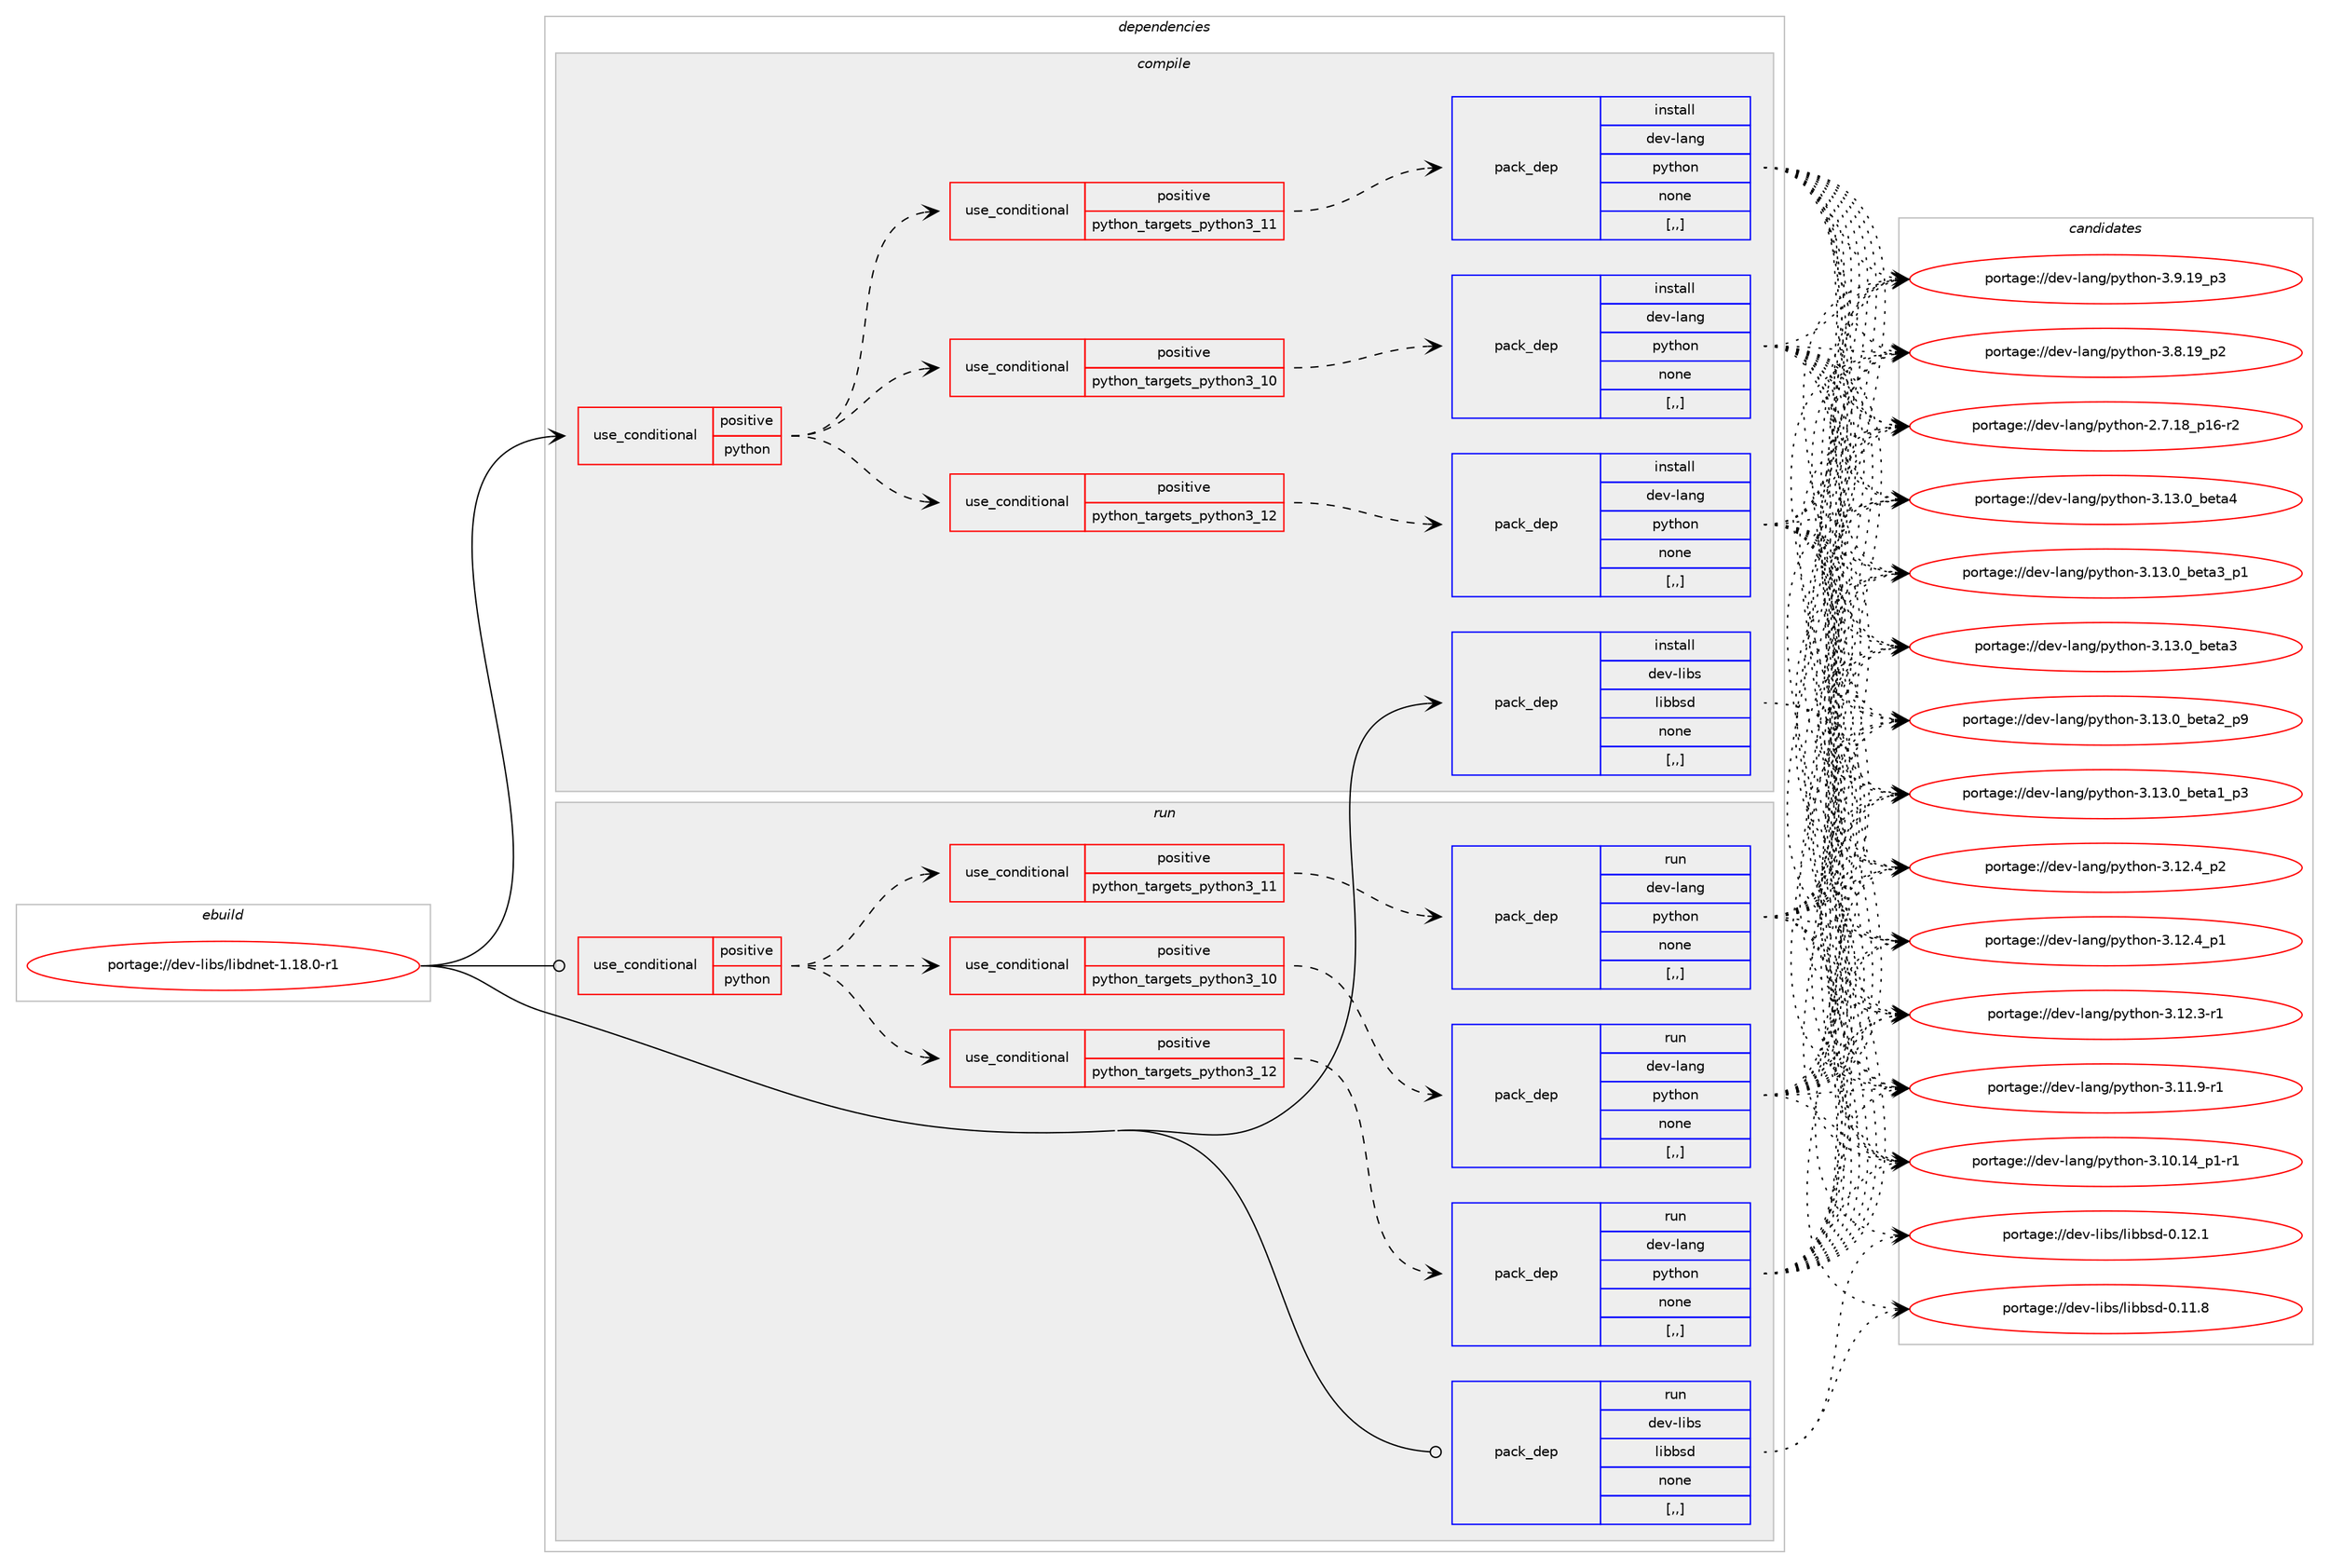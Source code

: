 digraph prolog {

# *************
# Graph options
# *************

newrank=true;
concentrate=true;
compound=true;
graph [rankdir=LR,fontname=Helvetica,fontsize=10,ranksep=1.5];#, ranksep=2.5, nodesep=0.2];
edge  [arrowhead=vee];
node  [fontname=Helvetica,fontsize=10];

# **********
# The ebuild
# **********

subgraph cluster_leftcol {
color=gray;
label=<<i>ebuild</i>>;
id [label="portage://dev-libs/libdnet-1.18.0-r1", color=red, width=4, href="../dev-libs/libdnet-1.18.0-r1.svg"];
}

# ****************
# The dependencies
# ****************

subgraph cluster_midcol {
color=gray;
label=<<i>dependencies</i>>;
subgraph cluster_compile {
fillcolor="#eeeeee";
style=filled;
label=<<i>compile</i>>;
subgraph cond26714 {
dependency109854 [label=<<TABLE BORDER="0" CELLBORDER="1" CELLSPACING="0" CELLPADDING="4"><TR><TD ROWSPAN="3" CELLPADDING="10">use_conditional</TD></TR><TR><TD>positive</TD></TR><TR><TD>python</TD></TR></TABLE>>, shape=none, color=red];
subgraph cond26715 {
dependency109855 [label=<<TABLE BORDER="0" CELLBORDER="1" CELLSPACING="0" CELLPADDING="4"><TR><TD ROWSPAN="3" CELLPADDING="10">use_conditional</TD></TR><TR><TD>positive</TD></TR><TR><TD>python_targets_python3_10</TD></TR></TABLE>>, shape=none, color=red];
subgraph pack81949 {
dependency109856 [label=<<TABLE BORDER="0" CELLBORDER="1" CELLSPACING="0" CELLPADDING="4" WIDTH="220"><TR><TD ROWSPAN="6" CELLPADDING="30">pack_dep</TD></TR><TR><TD WIDTH="110">install</TD></TR><TR><TD>dev-lang</TD></TR><TR><TD>python</TD></TR><TR><TD>none</TD></TR><TR><TD>[,,]</TD></TR></TABLE>>, shape=none, color=blue];
}
dependency109855:e -> dependency109856:w [weight=20,style="dashed",arrowhead="vee"];
}
dependency109854:e -> dependency109855:w [weight=20,style="dashed",arrowhead="vee"];
subgraph cond26716 {
dependency109857 [label=<<TABLE BORDER="0" CELLBORDER="1" CELLSPACING="0" CELLPADDING="4"><TR><TD ROWSPAN="3" CELLPADDING="10">use_conditional</TD></TR><TR><TD>positive</TD></TR><TR><TD>python_targets_python3_11</TD></TR></TABLE>>, shape=none, color=red];
subgraph pack81950 {
dependency109858 [label=<<TABLE BORDER="0" CELLBORDER="1" CELLSPACING="0" CELLPADDING="4" WIDTH="220"><TR><TD ROWSPAN="6" CELLPADDING="30">pack_dep</TD></TR><TR><TD WIDTH="110">install</TD></TR><TR><TD>dev-lang</TD></TR><TR><TD>python</TD></TR><TR><TD>none</TD></TR><TR><TD>[,,]</TD></TR></TABLE>>, shape=none, color=blue];
}
dependency109857:e -> dependency109858:w [weight=20,style="dashed",arrowhead="vee"];
}
dependency109854:e -> dependency109857:w [weight=20,style="dashed",arrowhead="vee"];
subgraph cond26717 {
dependency109859 [label=<<TABLE BORDER="0" CELLBORDER="1" CELLSPACING="0" CELLPADDING="4"><TR><TD ROWSPAN="3" CELLPADDING="10">use_conditional</TD></TR><TR><TD>positive</TD></TR><TR><TD>python_targets_python3_12</TD></TR></TABLE>>, shape=none, color=red];
subgraph pack81951 {
dependency109860 [label=<<TABLE BORDER="0" CELLBORDER="1" CELLSPACING="0" CELLPADDING="4" WIDTH="220"><TR><TD ROWSPAN="6" CELLPADDING="30">pack_dep</TD></TR><TR><TD WIDTH="110">install</TD></TR><TR><TD>dev-lang</TD></TR><TR><TD>python</TD></TR><TR><TD>none</TD></TR><TR><TD>[,,]</TD></TR></TABLE>>, shape=none, color=blue];
}
dependency109859:e -> dependency109860:w [weight=20,style="dashed",arrowhead="vee"];
}
dependency109854:e -> dependency109859:w [weight=20,style="dashed",arrowhead="vee"];
}
id:e -> dependency109854:w [weight=20,style="solid",arrowhead="vee"];
subgraph pack81952 {
dependency109861 [label=<<TABLE BORDER="0" CELLBORDER="1" CELLSPACING="0" CELLPADDING="4" WIDTH="220"><TR><TD ROWSPAN="6" CELLPADDING="30">pack_dep</TD></TR><TR><TD WIDTH="110">install</TD></TR><TR><TD>dev-libs</TD></TR><TR><TD>libbsd</TD></TR><TR><TD>none</TD></TR><TR><TD>[,,]</TD></TR></TABLE>>, shape=none, color=blue];
}
id:e -> dependency109861:w [weight=20,style="solid",arrowhead="vee"];
}
subgraph cluster_compileandrun {
fillcolor="#eeeeee";
style=filled;
label=<<i>compile and run</i>>;
}
subgraph cluster_run {
fillcolor="#eeeeee";
style=filled;
label=<<i>run</i>>;
subgraph cond26718 {
dependency109862 [label=<<TABLE BORDER="0" CELLBORDER="1" CELLSPACING="0" CELLPADDING="4"><TR><TD ROWSPAN="3" CELLPADDING="10">use_conditional</TD></TR><TR><TD>positive</TD></TR><TR><TD>python</TD></TR></TABLE>>, shape=none, color=red];
subgraph cond26719 {
dependency109863 [label=<<TABLE BORDER="0" CELLBORDER="1" CELLSPACING="0" CELLPADDING="4"><TR><TD ROWSPAN="3" CELLPADDING="10">use_conditional</TD></TR><TR><TD>positive</TD></TR><TR><TD>python_targets_python3_10</TD></TR></TABLE>>, shape=none, color=red];
subgraph pack81953 {
dependency109864 [label=<<TABLE BORDER="0" CELLBORDER="1" CELLSPACING="0" CELLPADDING="4" WIDTH="220"><TR><TD ROWSPAN="6" CELLPADDING="30">pack_dep</TD></TR><TR><TD WIDTH="110">run</TD></TR><TR><TD>dev-lang</TD></TR><TR><TD>python</TD></TR><TR><TD>none</TD></TR><TR><TD>[,,]</TD></TR></TABLE>>, shape=none, color=blue];
}
dependency109863:e -> dependency109864:w [weight=20,style="dashed",arrowhead="vee"];
}
dependency109862:e -> dependency109863:w [weight=20,style="dashed",arrowhead="vee"];
subgraph cond26720 {
dependency109865 [label=<<TABLE BORDER="0" CELLBORDER="1" CELLSPACING="0" CELLPADDING="4"><TR><TD ROWSPAN="3" CELLPADDING="10">use_conditional</TD></TR><TR><TD>positive</TD></TR><TR><TD>python_targets_python3_11</TD></TR></TABLE>>, shape=none, color=red];
subgraph pack81954 {
dependency109866 [label=<<TABLE BORDER="0" CELLBORDER="1" CELLSPACING="0" CELLPADDING="4" WIDTH="220"><TR><TD ROWSPAN="6" CELLPADDING="30">pack_dep</TD></TR><TR><TD WIDTH="110">run</TD></TR><TR><TD>dev-lang</TD></TR><TR><TD>python</TD></TR><TR><TD>none</TD></TR><TR><TD>[,,]</TD></TR></TABLE>>, shape=none, color=blue];
}
dependency109865:e -> dependency109866:w [weight=20,style="dashed",arrowhead="vee"];
}
dependency109862:e -> dependency109865:w [weight=20,style="dashed",arrowhead="vee"];
subgraph cond26721 {
dependency109867 [label=<<TABLE BORDER="0" CELLBORDER="1" CELLSPACING="0" CELLPADDING="4"><TR><TD ROWSPAN="3" CELLPADDING="10">use_conditional</TD></TR><TR><TD>positive</TD></TR><TR><TD>python_targets_python3_12</TD></TR></TABLE>>, shape=none, color=red];
subgraph pack81955 {
dependency109868 [label=<<TABLE BORDER="0" CELLBORDER="1" CELLSPACING="0" CELLPADDING="4" WIDTH="220"><TR><TD ROWSPAN="6" CELLPADDING="30">pack_dep</TD></TR><TR><TD WIDTH="110">run</TD></TR><TR><TD>dev-lang</TD></TR><TR><TD>python</TD></TR><TR><TD>none</TD></TR><TR><TD>[,,]</TD></TR></TABLE>>, shape=none, color=blue];
}
dependency109867:e -> dependency109868:w [weight=20,style="dashed",arrowhead="vee"];
}
dependency109862:e -> dependency109867:w [weight=20,style="dashed",arrowhead="vee"];
}
id:e -> dependency109862:w [weight=20,style="solid",arrowhead="odot"];
subgraph pack81956 {
dependency109869 [label=<<TABLE BORDER="0" CELLBORDER="1" CELLSPACING="0" CELLPADDING="4" WIDTH="220"><TR><TD ROWSPAN="6" CELLPADDING="30">pack_dep</TD></TR><TR><TD WIDTH="110">run</TD></TR><TR><TD>dev-libs</TD></TR><TR><TD>libbsd</TD></TR><TR><TD>none</TD></TR><TR><TD>[,,]</TD></TR></TABLE>>, shape=none, color=blue];
}
id:e -> dependency109869:w [weight=20,style="solid",arrowhead="odot"];
}
}

# **************
# The candidates
# **************

subgraph cluster_choices {
rank=same;
color=gray;
label=<<i>candidates</i>>;

subgraph choice81949 {
color=black;
nodesep=1;
choice1001011184510897110103471121211161041111104551464951464895981011169752 [label="portage://dev-lang/python-3.13.0_beta4", color=red, width=4,href="../dev-lang/python-3.13.0_beta4.svg"];
choice10010111845108971101034711212111610411111045514649514648959810111697519511249 [label="portage://dev-lang/python-3.13.0_beta3_p1", color=red, width=4,href="../dev-lang/python-3.13.0_beta3_p1.svg"];
choice1001011184510897110103471121211161041111104551464951464895981011169751 [label="portage://dev-lang/python-3.13.0_beta3", color=red, width=4,href="../dev-lang/python-3.13.0_beta3.svg"];
choice10010111845108971101034711212111610411111045514649514648959810111697509511257 [label="portage://dev-lang/python-3.13.0_beta2_p9", color=red, width=4,href="../dev-lang/python-3.13.0_beta2_p9.svg"];
choice10010111845108971101034711212111610411111045514649514648959810111697499511251 [label="portage://dev-lang/python-3.13.0_beta1_p3", color=red, width=4,href="../dev-lang/python-3.13.0_beta1_p3.svg"];
choice100101118451089711010347112121116104111110455146495046529511250 [label="portage://dev-lang/python-3.12.4_p2", color=red, width=4,href="../dev-lang/python-3.12.4_p2.svg"];
choice100101118451089711010347112121116104111110455146495046529511249 [label="portage://dev-lang/python-3.12.4_p1", color=red, width=4,href="../dev-lang/python-3.12.4_p1.svg"];
choice100101118451089711010347112121116104111110455146495046514511449 [label="portage://dev-lang/python-3.12.3-r1", color=red, width=4,href="../dev-lang/python-3.12.3-r1.svg"];
choice100101118451089711010347112121116104111110455146494946574511449 [label="portage://dev-lang/python-3.11.9-r1", color=red, width=4,href="../dev-lang/python-3.11.9-r1.svg"];
choice100101118451089711010347112121116104111110455146494846495295112494511449 [label="portage://dev-lang/python-3.10.14_p1-r1", color=red, width=4,href="../dev-lang/python-3.10.14_p1-r1.svg"];
choice100101118451089711010347112121116104111110455146574649579511251 [label="portage://dev-lang/python-3.9.19_p3", color=red, width=4,href="../dev-lang/python-3.9.19_p3.svg"];
choice100101118451089711010347112121116104111110455146564649579511250 [label="portage://dev-lang/python-3.8.19_p2", color=red, width=4,href="../dev-lang/python-3.8.19_p2.svg"];
choice100101118451089711010347112121116104111110455046554649569511249544511450 [label="portage://dev-lang/python-2.7.18_p16-r2", color=red, width=4,href="../dev-lang/python-2.7.18_p16-r2.svg"];
dependency109856:e -> choice1001011184510897110103471121211161041111104551464951464895981011169752:w [style=dotted,weight="100"];
dependency109856:e -> choice10010111845108971101034711212111610411111045514649514648959810111697519511249:w [style=dotted,weight="100"];
dependency109856:e -> choice1001011184510897110103471121211161041111104551464951464895981011169751:w [style=dotted,weight="100"];
dependency109856:e -> choice10010111845108971101034711212111610411111045514649514648959810111697509511257:w [style=dotted,weight="100"];
dependency109856:e -> choice10010111845108971101034711212111610411111045514649514648959810111697499511251:w [style=dotted,weight="100"];
dependency109856:e -> choice100101118451089711010347112121116104111110455146495046529511250:w [style=dotted,weight="100"];
dependency109856:e -> choice100101118451089711010347112121116104111110455146495046529511249:w [style=dotted,weight="100"];
dependency109856:e -> choice100101118451089711010347112121116104111110455146495046514511449:w [style=dotted,weight="100"];
dependency109856:e -> choice100101118451089711010347112121116104111110455146494946574511449:w [style=dotted,weight="100"];
dependency109856:e -> choice100101118451089711010347112121116104111110455146494846495295112494511449:w [style=dotted,weight="100"];
dependency109856:e -> choice100101118451089711010347112121116104111110455146574649579511251:w [style=dotted,weight="100"];
dependency109856:e -> choice100101118451089711010347112121116104111110455146564649579511250:w [style=dotted,weight="100"];
dependency109856:e -> choice100101118451089711010347112121116104111110455046554649569511249544511450:w [style=dotted,weight="100"];
}
subgraph choice81950 {
color=black;
nodesep=1;
choice1001011184510897110103471121211161041111104551464951464895981011169752 [label="portage://dev-lang/python-3.13.0_beta4", color=red, width=4,href="../dev-lang/python-3.13.0_beta4.svg"];
choice10010111845108971101034711212111610411111045514649514648959810111697519511249 [label="portage://dev-lang/python-3.13.0_beta3_p1", color=red, width=4,href="../dev-lang/python-3.13.0_beta3_p1.svg"];
choice1001011184510897110103471121211161041111104551464951464895981011169751 [label="portage://dev-lang/python-3.13.0_beta3", color=red, width=4,href="../dev-lang/python-3.13.0_beta3.svg"];
choice10010111845108971101034711212111610411111045514649514648959810111697509511257 [label="portage://dev-lang/python-3.13.0_beta2_p9", color=red, width=4,href="../dev-lang/python-3.13.0_beta2_p9.svg"];
choice10010111845108971101034711212111610411111045514649514648959810111697499511251 [label="portage://dev-lang/python-3.13.0_beta1_p3", color=red, width=4,href="../dev-lang/python-3.13.0_beta1_p3.svg"];
choice100101118451089711010347112121116104111110455146495046529511250 [label="portage://dev-lang/python-3.12.4_p2", color=red, width=4,href="../dev-lang/python-3.12.4_p2.svg"];
choice100101118451089711010347112121116104111110455146495046529511249 [label="portage://dev-lang/python-3.12.4_p1", color=red, width=4,href="../dev-lang/python-3.12.4_p1.svg"];
choice100101118451089711010347112121116104111110455146495046514511449 [label="portage://dev-lang/python-3.12.3-r1", color=red, width=4,href="../dev-lang/python-3.12.3-r1.svg"];
choice100101118451089711010347112121116104111110455146494946574511449 [label="portage://dev-lang/python-3.11.9-r1", color=red, width=4,href="../dev-lang/python-3.11.9-r1.svg"];
choice100101118451089711010347112121116104111110455146494846495295112494511449 [label="portage://dev-lang/python-3.10.14_p1-r1", color=red, width=4,href="../dev-lang/python-3.10.14_p1-r1.svg"];
choice100101118451089711010347112121116104111110455146574649579511251 [label="portage://dev-lang/python-3.9.19_p3", color=red, width=4,href="../dev-lang/python-3.9.19_p3.svg"];
choice100101118451089711010347112121116104111110455146564649579511250 [label="portage://dev-lang/python-3.8.19_p2", color=red, width=4,href="../dev-lang/python-3.8.19_p2.svg"];
choice100101118451089711010347112121116104111110455046554649569511249544511450 [label="portage://dev-lang/python-2.7.18_p16-r2", color=red, width=4,href="../dev-lang/python-2.7.18_p16-r2.svg"];
dependency109858:e -> choice1001011184510897110103471121211161041111104551464951464895981011169752:w [style=dotted,weight="100"];
dependency109858:e -> choice10010111845108971101034711212111610411111045514649514648959810111697519511249:w [style=dotted,weight="100"];
dependency109858:e -> choice1001011184510897110103471121211161041111104551464951464895981011169751:w [style=dotted,weight="100"];
dependency109858:e -> choice10010111845108971101034711212111610411111045514649514648959810111697509511257:w [style=dotted,weight="100"];
dependency109858:e -> choice10010111845108971101034711212111610411111045514649514648959810111697499511251:w [style=dotted,weight="100"];
dependency109858:e -> choice100101118451089711010347112121116104111110455146495046529511250:w [style=dotted,weight="100"];
dependency109858:e -> choice100101118451089711010347112121116104111110455146495046529511249:w [style=dotted,weight="100"];
dependency109858:e -> choice100101118451089711010347112121116104111110455146495046514511449:w [style=dotted,weight="100"];
dependency109858:e -> choice100101118451089711010347112121116104111110455146494946574511449:w [style=dotted,weight="100"];
dependency109858:e -> choice100101118451089711010347112121116104111110455146494846495295112494511449:w [style=dotted,weight="100"];
dependency109858:e -> choice100101118451089711010347112121116104111110455146574649579511251:w [style=dotted,weight="100"];
dependency109858:e -> choice100101118451089711010347112121116104111110455146564649579511250:w [style=dotted,weight="100"];
dependency109858:e -> choice100101118451089711010347112121116104111110455046554649569511249544511450:w [style=dotted,weight="100"];
}
subgraph choice81951 {
color=black;
nodesep=1;
choice1001011184510897110103471121211161041111104551464951464895981011169752 [label="portage://dev-lang/python-3.13.0_beta4", color=red, width=4,href="../dev-lang/python-3.13.0_beta4.svg"];
choice10010111845108971101034711212111610411111045514649514648959810111697519511249 [label="portage://dev-lang/python-3.13.0_beta3_p1", color=red, width=4,href="../dev-lang/python-3.13.0_beta3_p1.svg"];
choice1001011184510897110103471121211161041111104551464951464895981011169751 [label="portage://dev-lang/python-3.13.0_beta3", color=red, width=4,href="../dev-lang/python-3.13.0_beta3.svg"];
choice10010111845108971101034711212111610411111045514649514648959810111697509511257 [label="portage://dev-lang/python-3.13.0_beta2_p9", color=red, width=4,href="../dev-lang/python-3.13.0_beta2_p9.svg"];
choice10010111845108971101034711212111610411111045514649514648959810111697499511251 [label="portage://dev-lang/python-3.13.0_beta1_p3", color=red, width=4,href="../dev-lang/python-3.13.0_beta1_p3.svg"];
choice100101118451089711010347112121116104111110455146495046529511250 [label="portage://dev-lang/python-3.12.4_p2", color=red, width=4,href="../dev-lang/python-3.12.4_p2.svg"];
choice100101118451089711010347112121116104111110455146495046529511249 [label="portage://dev-lang/python-3.12.4_p1", color=red, width=4,href="../dev-lang/python-3.12.4_p1.svg"];
choice100101118451089711010347112121116104111110455146495046514511449 [label="portage://dev-lang/python-3.12.3-r1", color=red, width=4,href="../dev-lang/python-3.12.3-r1.svg"];
choice100101118451089711010347112121116104111110455146494946574511449 [label="portage://dev-lang/python-3.11.9-r1", color=red, width=4,href="../dev-lang/python-3.11.9-r1.svg"];
choice100101118451089711010347112121116104111110455146494846495295112494511449 [label="portage://dev-lang/python-3.10.14_p1-r1", color=red, width=4,href="../dev-lang/python-3.10.14_p1-r1.svg"];
choice100101118451089711010347112121116104111110455146574649579511251 [label="portage://dev-lang/python-3.9.19_p3", color=red, width=4,href="../dev-lang/python-3.9.19_p3.svg"];
choice100101118451089711010347112121116104111110455146564649579511250 [label="portage://dev-lang/python-3.8.19_p2", color=red, width=4,href="../dev-lang/python-3.8.19_p2.svg"];
choice100101118451089711010347112121116104111110455046554649569511249544511450 [label="portage://dev-lang/python-2.7.18_p16-r2", color=red, width=4,href="../dev-lang/python-2.7.18_p16-r2.svg"];
dependency109860:e -> choice1001011184510897110103471121211161041111104551464951464895981011169752:w [style=dotted,weight="100"];
dependency109860:e -> choice10010111845108971101034711212111610411111045514649514648959810111697519511249:w [style=dotted,weight="100"];
dependency109860:e -> choice1001011184510897110103471121211161041111104551464951464895981011169751:w [style=dotted,weight="100"];
dependency109860:e -> choice10010111845108971101034711212111610411111045514649514648959810111697509511257:w [style=dotted,weight="100"];
dependency109860:e -> choice10010111845108971101034711212111610411111045514649514648959810111697499511251:w [style=dotted,weight="100"];
dependency109860:e -> choice100101118451089711010347112121116104111110455146495046529511250:w [style=dotted,weight="100"];
dependency109860:e -> choice100101118451089711010347112121116104111110455146495046529511249:w [style=dotted,weight="100"];
dependency109860:e -> choice100101118451089711010347112121116104111110455146495046514511449:w [style=dotted,weight="100"];
dependency109860:e -> choice100101118451089711010347112121116104111110455146494946574511449:w [style=dotted,weight="100"];
dependency109860:e -> choice100101118451089711010347112121116104111110455146494846495295112494511449:w [style=dotted,weight="100"];
dependency109860:e -> choice100101118451089711010347112121116104111110455146574649579511251:w [style=dotted,weight="100"];
dependency109860:e -> choice100101118451089711010347112121116104111110455146564649579511250:w [style=dotted,weight="100"];
dependency109860:e -> choice100101118451089711010347112121116104111110455046554649569511249544511450:w [style=dotted,weight="100"];
}
subgraph choice81952 {
color=black;
nodesep=1;
choice100101118451081059811547108105989811510045484649504649 [label="portage://dev-libs/libbsd-0.12.1", color=red, width=4,href="../dev-libs/libbsd-0.12.1.svg"];
choice100101118451081059811547108105989811510045484649494656 [label="portage://dev-libs/libbsd-0.11.8", color=red, width=4,href="../dev-libs/libbsd-0.11.8.svg"];
dependency109861:e -> choice100101118451081059811547108105989811510045484649504649:w [style=dotted,weight="100"];
dependency109861:e -> choice100101118451081059811547108105989811510045484649494656:w [style=dotted,weight="100"];
}
subgraph choice81953 {
color=black;
nodesep=1;
choice1001011184510897110103471121211161041111104551464951464895981011169752 [label="portage://dev-lang/python-3.13.0_beta4", color=red, width=4,href="../dev-lang/python-3.13.0_beta4.svg"];
choice10010111845108971101034711212111610411111045514649514648959810111697519511249 [label="portage://dev-lang/python-3.13.0_beta3_p1", color=red, width=4,href="../dev-lang/python-3.13.0_beta3_p1.svg"];
choice1001011184510897110103471121211161041111104551464951464895981011169751 [label="portage://dev-lang/python-3.13.0_beta3", color=red, width=4,href="../dev-lang/python-3.13.0_beta3.svg"];
choice10010111845108971101034711212111610411111045514649514648959810111697509511257 [label="portage://dev-lang/python-3.13.0_beta2_p9", color=red, width=4,href="../dev-lang/python-3.13.0_beta2_p9.svg"];
choice10010111845108971101034711212111610411111045514649514648959810111697499511251 [label="portage://dev-lang/python-3.13.0_beta1_p3", color=red, width=4,href="../dev-lang/python-3.13.0_beta1_p3.svg"];
choice100101118451089711010347112121116104111110455146495046529511250 [label="portage://dev-lang/python-3.12.4_p2", color=red, width=4,href="../dev-lang/python-3.12.4_p2.svg"];
choice100101118451089711010347112121116104111110455146495046529511249 [label="portage://dev-lang/python-3.12.4_p1", color=red, width=4,href="../dev-lang/python-3.12.4_p1.svg"];
choice100101118451089711010347112121116104111110455146495046514511449 [label="portage://dev-lang/python-3.12.3-r1", color=red, width=4,href="../dev-lang/python-3.12.3-r1.svg"];
choice100101118451089711010347112121116104111110455146494946574511449 [label="portage://dev-lang/python-3.11.9-r1", color=red, width=4,href="../dev-lang/python-3.11.9-r1.svg"];
choice100101118451089711010347112121116104111110455146494846495295112494511449 [label="portage://dev-lang/python-3.10.14_p1-r1", color=red, width=4,href="../dev-lang/python-3.10.14_p1-r1.svg"];
choice100101118451089711010347112121116104111110455146574649579511251 [label="portage://dev-lang/python-3.9.19_p3", color=red, width=4,href="../dev-lang/python-3.9.19_p3.svg"];
choice100101118451089711010347112121116104111110455146564649579511250 [label="portage://dev-lang/python-3.8.19_p2", color=red, width=4,href="../dev-lang/python-3.8.19_p2.svg"];
choice100101118451089711010347112121116104111110455046554649569511249544511450 [label="portage://dev-lang/python-2.7.18_p16-r2", color=red, width=4,href="../dev-lang/python-2.7.18_p16-r2.svg"];
dependency109864:e -> choice1001011184510897110103471121211161041111104551464951464895981011169752:w [style=dotted,weight="100"];
dependency109864:e -> choice10010111845108971101034711212111610411111045514649514648959810111697519511249:w [style=dotted,weight="100"];
dependency109864:e -> choice1001011184510897110103471121211161041111104551464951464895981011169751:w [style=dotted,weight="100"];
dependency109864:e -> choice10010111845108971101034711212111610411111045514649514648959810111697509511257:w [style=dotted,weight="100"];
dependency109864:e -> choice10010111845108971101034711212111610411111045514649514648959810111697499511251:w [style=dotted,weight="100"];
dependency109864:e -> choice100101118451089711010347112121116104111110455146495046529511250:w [style=dotted,weight="100"];
dependency109864:e -> choice100101118451089711010347112121116104111110455146495046529511249:w [style=dotted,weight="100"];
dependency109864:e -> choice100101118451089711010347112121116104111110455146495046514511449:w [style=dotted,weight="100"];
dependency109864:e -> choice100101118451089711010347112121116104111110455146494946574511449:w [style=dotted,weight="100"];
dependency109864:e -> choice100101118451089711010347112121116104111110455146494846495295112494511449:w [style=dotted,weight="100"];
dependency109864:e -> choice100101118451089711010347112121116104111110455146574649579511251:w [style=dotted,weight="100"];
dependency109864:e -> choice100101118451089711010347112121116104111110455146564649579511250:w [style=dotted,weight="100"];
dependency109864:e -> choice100101118451089711010347112121116104111110455046554649569511249544511450:w [style=dotted,weight="100"];
}
subgraph choice81954 {
color=black;
nodesep=1;
choice1001011184510897110103471121211161041111104551464951464895981011169752 [label="portage://dev-lang/python-3.13.0_beta4", color=red, width=4,href="../dev-lang/python-3.13.0_beta4.svg"];
choice10010111845108971101034711212111610411111045514649514648959810111697519511249 [label="portage://dev-lang/python-3.13.0_beta3_p1", color=red, width=4,href="../dev-lang/python-3.13.0_beta3_p1.svg"];
choice1001011184510897110103471121211161041111104551464951464895981011169751 [label="portage://dev-lang/python-3.13.0_beta3", color=red, width=4,href="../dev-lang/python-3.13.0_beta3.svg"];
choice10010111845108971101034711212111610411111045514649514648959810111697509511257 [label="portage://dev-lang/python-3.13.0_beta2_p9", color=red, width=4,href="../dev-lang/python-3.13.0_beta2_p9.svg"];
choice10010111845108971101034711212111610411111045514649514648959810111697499511251 [label="portage://dev-lang/python-3.13.0_beta1_p3", color=red, width=4,href="../dev-lang/python-3.13.0_beta1_p3.svg"];
choice100101118451089711010347112121116104111110455146495046529511250 [label="portage://dev-lang/python-3.12.4_p2", color=red, width=4,href="../dev-lang/python-3.12.4_p2.svg"];
choice100101118451089711010347112121116104111110455146495046529511249 [label="portage://dev-lang/python-3.12.4_p1", color=red, width=4,href="../dev-lang/python-3.12.4_p1.svg"];
choice100101118451089711010347112121116104111110455146495046514511449 [label="portage://dev-lang/python-3.12.3-r1", color=red, width=4,href="../dev-lang/python-3.12.3-r1.svg"];
choice100101118451089711010347112121116104111110455146494946574511449 [label="portage://dev-lang/python-3.11.9-r1", color=red, width=4,href="../dev-lang/python-3.11.9-r1.svg"];
choice100101118451089711010347112121116104111110455146494846495295112494511449 [label="portage://dev-lang/python-3.10.14_p1-r1", color=red, width=4,href="../dev-lang/python-3.10.14_p1-r1.svg"];
choice100101118451089711010347112121116104111110455146574649579511251 [label="portage://dev-lang/python-3.9.19_p3", color=red, width=4,href="../dev-lang/python-3.9.19_p3.svg"];
choice100101118451089711010347112121116104111110455146564649579511250 [label="portage://dev-lang/python-3.8.19_p2", color=red, width=4,href="../dev-lang/python-3.8.19_p2.svg"];
choice100101118451089711010347112121116104111110455046554649569511249544511450 [label="portage://dev-lang/python-2.7.18_p16-r2", color=red, width=4,href="../dev-lang/python-2.7.18_p16-r2.svg"];
dependency109866:e -> choice1001011184510897110103471121211161041111104551464951464895981011169752:w [style=dotted,weight="100"];
dependency109866:e -> choice10010111845108971101034711212111610411111045514649514648959810111697519511249:w [style=dotted,weight="100"];
dependency109866:e -> choice1001011184510897110103471121211161041111104551464951464895981011169751:w [style=dotted,weight="100"];
dependency109866:e -> choice10010111845108971101034711212111610411111045514649514648959810111697509511257:w [style=dotted,weight="100"];
dependency109866:e -> choice10010111845108971101034711212111610411111045514649514648959810111697499511251:w [style=dotted,weight="100"];
dependency109866:e -> choice100101118451089711010347112121116104111110455146495046529511250:w [style=dotted,weight="100"];
dependency109866:e -> choice100101118451089711010347112121116104111110455146495046529511249:w [style=dotted,weight="100"];
dependency109866:e -> choice100101118451089711010347112121116104111110455146495046514511449:w [style=dotted,weight="100"];
dependency109866:e -> choice100101118451089711010347112121116104111110455146494946574511449:w [style=dotted,weight="100"];
dependency109866:e -> choice100101118451089711010347112121116104111110455146494846495295112494511449:w [style=dotted,weight="100"];
dependency109866:e -> choice100101118451089711010347112121116104111110455146574649579511251:w [style=dotted,weight="100"];
dependency109866:e -> choice100101118451089711010347112121116104111110455146564649579511250:w [style=dotted,weight="100"];
dependency109866:e -> choice100101118451089711010347112121116104111110455046554649569511249544511450:w [style=dotted,weight="100"];
}
subgraph choice81955 {
color=black;
nodesep=1;
choice1001011184510897110103471121211161041111104551464951464895981011169752 [label="portage://dev-lang/python-3.13.0_beta4", color=red, width=4,href="../dev-lang/python-3.13.0_beta4.svg"];
choice10010111845108971101034711212111610411111045514649514648959810111697519511249 [label="portage://dev-lang/python-3.13.0_beta3_p1", color=red, width=4,href="../dev-lang/python-3.13.0_beta3_p1.svg"];
choice1001011184510897110103471121211161041111104551464951464895981011169751 [label="portage://dev-lang/python-3.13.0_beta3", color=red, width=4,href="../dev-lang/python-3.13.0_beta3.svg"];
choice10010111845108971101034711212111610411111045514649514648959810111697509511257 [label="portage://dev-lang/python-3.13.0_beta2_p9", color=red, width=4,href="../dev-lang/python-3.13.0_beta2_p9.svg"];
choice10010111845108971101034711212111610411111045514649514648959810111697499511251 [label="portage://dev-lang/python-3.13.0_beta1_p3", color=red, width=4,href="../dev-lang/python-3.13.0_beta1_p3.svg"];
choice100101118451089711010347112121116104111110455146495046529511250 [label="portage://dev-lang/python-3.12.4_p2", color=red, width=4,href="../dev-lang/python-3.12.4_p2.svg"];
choice100101118451089711010347112121116104111110455146495046529511249 [label="portage://dev-lang/python-3.12.4_p1", color=red, width=4,href="../dev-lang/python-3.12.4_p1.svg"];
choice100101118451089711010347112121116104111110455146495046514511449 [label="portage://dev-lang/python-3.12.3-r1", color=red, width=4,href="../dev-lang/python-3.12.3-r1.svg"];
choice100101118451089711010347112121116104111110455146494946574511449 [label="portage://dev-lang/python-3.11.9-r1", color=red, width=4,href="../dev-lang/python-3.11.9-r1.svg"];
choice100101118451089711010347112121116104111110455146494846495295112494511449 [label="portage://dev-lang/python-3.10.14_p1-r1", color=red, width=4,href="../dev-lang/python-3.10.14_p1-r1.svg"];
choice100101118451089711010347112121116104111110455146574649579511251 [label="portage://dev-lang/python-3.9.19_p3", color=red, width=4,href="../dev-lang/python-3.9.19_p3.svg"];
choice100101118451089711010347112121116104111110455146564649579511250 [label="portage://dev-lang/python-3.8.19_p2", color=red, width=4,href="../dev-lang/python-3.8.19_p2.svg"];
choice100101118451089711010347112121116104111110455046554649569511249544511450 [label="portage://dev-lang/python-2.7.18_p16-r2", color=red, width=4,href="../dev-lang/python-2.7.18_p16-r2.svg"];
dependency109868:e -> choice1001011184510897110103471121211161041111104551464951464895981011169752:w [style=dotted,weight="100"];
dependency109868:e -> choice10010111845108971101034711212111610411111045514649514648959810111697519511249:w [style=dotted,weight="100"];
dependency109868:e -> choice1001011184510897110103471121211161041111104551464951464895981011169751:w [style=dotted,weight="100"];
dependency109868:e -> choice10010111845108971101034711212111610411111045514649514648959810111697509511257:w [style=dotted,weight="100"];
dependency109868:e -> choice10010111845108971101034711212111610411111045514649514648959810111697499511251:w [style=dotted,weight="100"];
dependency109868:e -> choice100101118451089711010347112121116104111110455146495046529511250:w [style=dotted,weight="100"];
dependency109868:e -> choice100101118451089711010347112121116104111110455146495046529511249:w [style=dotted,weight="100"];
dependency109868:e -> choice100101118451089711010347112121116104111110455146495046514511449:w [style=dotted,weight="100"];
dependency109868:e -> choice100101118451089711010347112121116104111110455146494946574511449:w [style=dotted,weight="100"];
dependency109868:e -> choice100101118451089711010347112121116104111110455146494846495295112494511449:w [style=dotted,weight="100"];
dependency109868:e -> choice100101118451089711010347112121116104111110455146574649579511251:w [style=dotted,weight="100"];
dependency109868:e -> choice100101118451089711010347112121116104111110455146564649579511250:w [style=dotted,weight="100"];
dependency109868:e -> choice100101118451089711010347112121116104111110455046554649569511249544511450:w [style=dotted,weight="100"];
}
subgraph choice81956 {
color=black;
nodesep=1;
choice100101118451081059811547108105989811510045484649504649 [label="portage://dev-libs/libbsd-0.12.1", color=red, width=4,href="../dev-libs/libbsd-0.12.1.svg"];
choice100101118451081059811547108105989811510045484649494656 [label="portage://dev-libs/libbsd-0.11.8", color=red, width=4,href="../dev-libs/libbsd-0.11.8.svg"];
dependency109869:e -> choice100101118451081059811547108105989811510045484649504649:w [style=dotted,weight="100"];
dependency109869:e -> choice100101118451081059811547108105989811510045484649494656:w [style=dotted,weight="100"];
}
}

}

